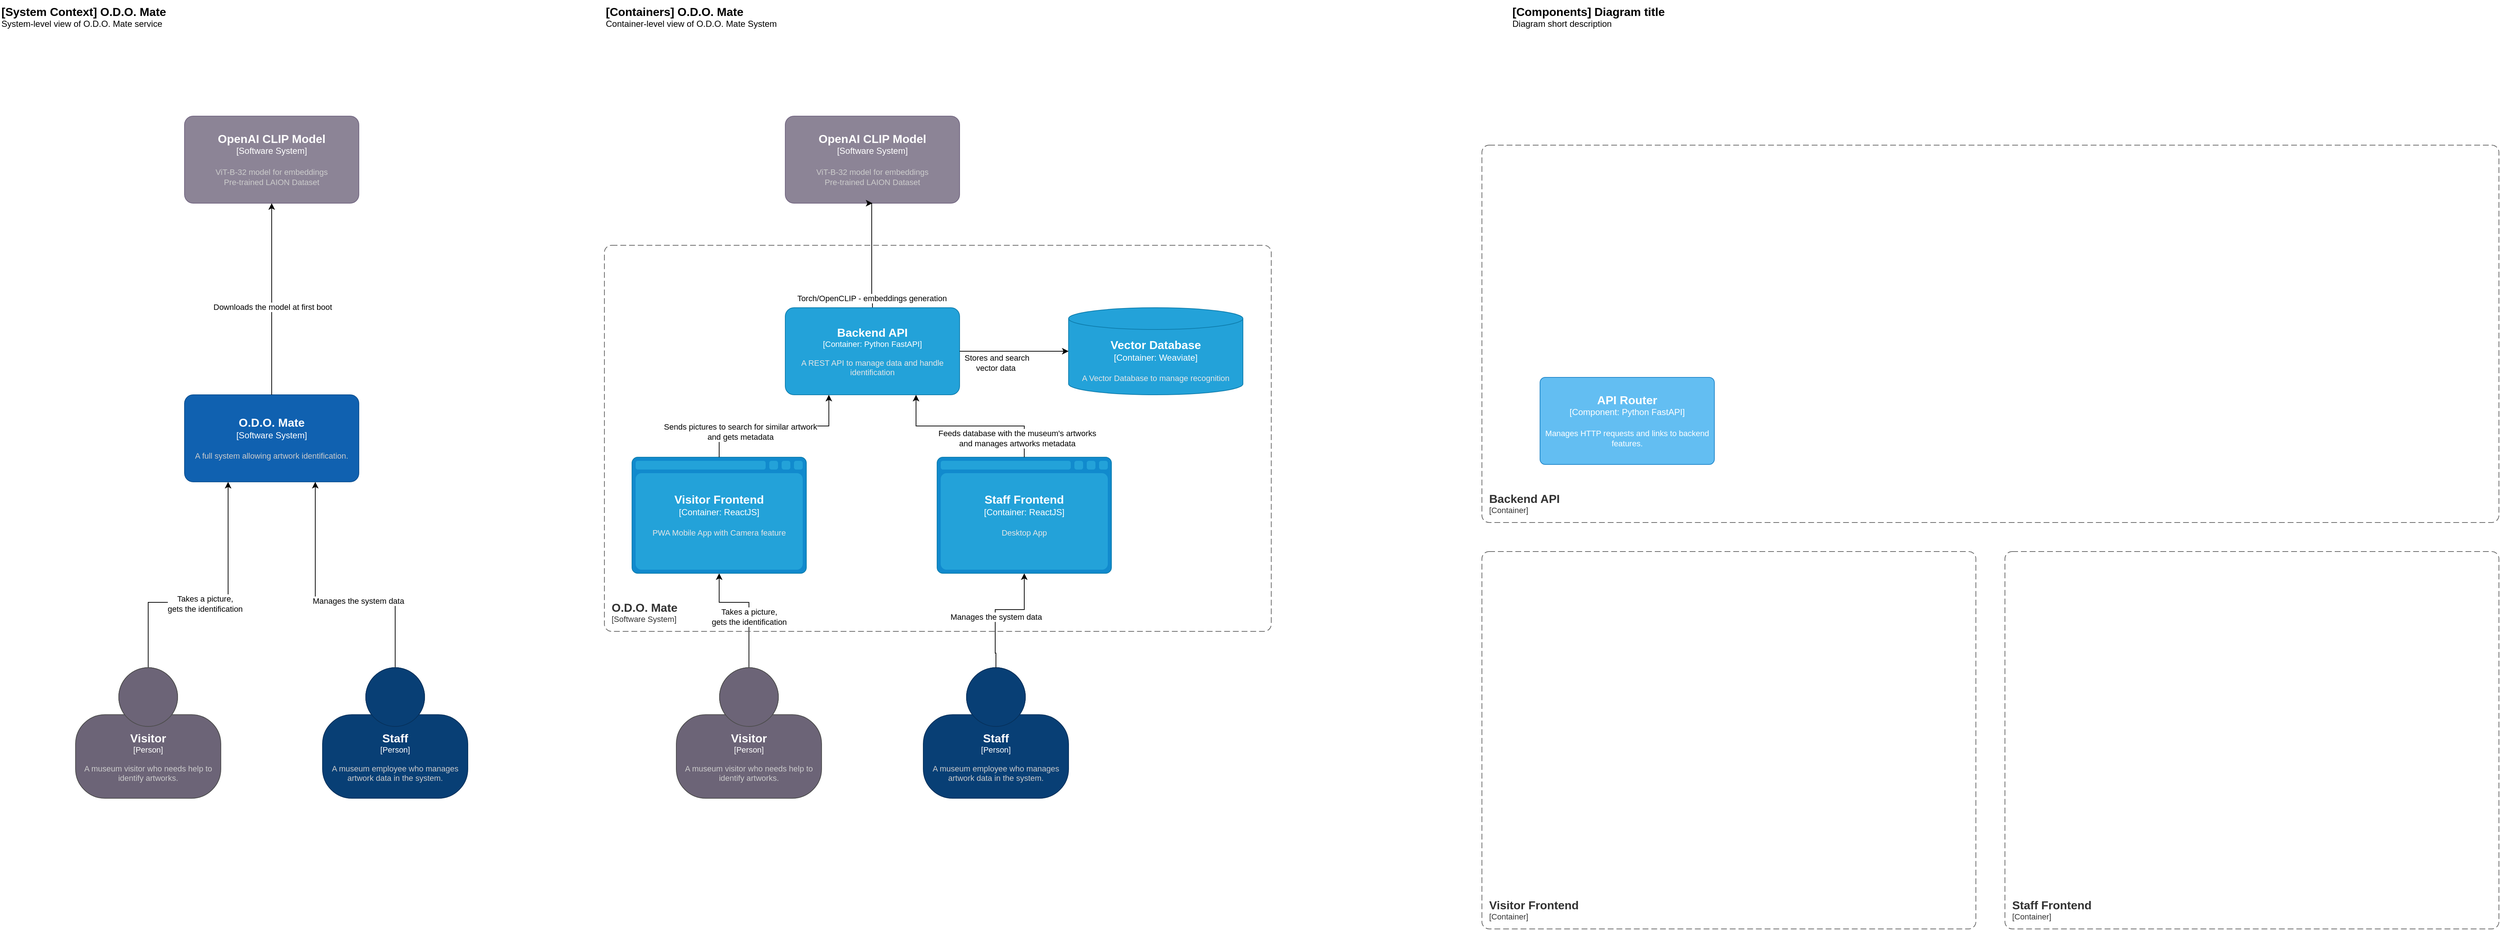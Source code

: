 <mxfile version="27.1.6">
  <diagram name="Page-1" id="TtkMTE1lAu7siFtzl8fd">
    <mxGraphModel dx="1951" dy="1203" grid="1" gridSize="10" guides="1" tooltips="1" connect="1" arrows="1" fold="1" page="1" pageScale="1" pageWidth="827" pageHeight="1169" math="0" shadow="0">
      <root>
        <mxCell id="0" />
        <mxCell id="1" parent="0" />
        <object placeholders="1" c4Name="O.D.O. Mate" c4Type="Software System" c4Description="A full system allowing artwork identification." label="&lt;font style=&quot;font-size: 16px&quot;&gt;&lt;b&gt;%c4Name%&lt;/b&gt;&lt;/font&gt;&lt;div&gt;[%c4Type%]&lt;/div&gt;&lt;br&gt;&lt;div&gt;&lt;font style=&quot;font-size: 11px&quot;&gt;&lt;font color=&quot;#cccccc&quot;&gt;%c4Description%&lt;/font&gt;&lt;/div&gt;" id="3PuK81xwbrDFgbMTrjmL-5">
          <mxCell style="rounded=1;whiteSpace=wrap;html=1;labelBackgroundColor=none;fillColor=#1061B0;fontColor=#ffffff;align=center;arcSize=10;strokeColor=#0D5091;metaEdit=1;resizable=0;points=[[0.25,0,0],[0.5,0,0],[0.75,0,0],[1,0.25,0],[1,0.5,0],[1,0.75,0],[0.75,1,0],[0.5,1,0],[0.25,1,0],[0,0.75,0],[0,0.5,0],[0,0.25,0]];" parent="1" vertex="1">
            <mxGeometry x="294" y="584" width="240" height="120" as="geometry" />
          </mxCell>
        </object>
        <mxCell id="3PuK81xwbrDFgbMTrjmL-6" style="edgeStyle=orthogonalEdgeStyle;rounded=0;orthogonalLoop=1;jettySize=auto;html=1;entryX=0.25;entryY=1;entryDx=0;entryDy=0;entryPerimeter=0;exitX=0.5;exitY=0;exitDx=0;exitDy=0;exitPerimeter=0;" parent="1" source="3PuK81xwbrDFgbMTrjmL-36" target="3PuK81xwbrDFgbMTrjmL-5" edge="1">
          <mxGeometry relative="1" as="geometry">
            <mxPoint x="270" y="810" as="sourcePoint" />
            <Array as="points">
              <mxPoint x="244" y="870" />
              <mxPoint x="354" y="870" />
            </Array>
          </mxGeometry>
        </mxCell>
        <mxCell id="3PuK81xwbrDFgbMTrjmL-7" value="Takes a picture,&lt;div&gt;gets the identification&lt;/div&gt;" style="edgeLabel;html=1;align=center;verticalAlign=middle;resizable=0;points=[];" parent="3PuK81xwbrDFgbMTrjmL-6" vertex="1" connectable="0">
          <mxGeometry x="-0.086" y="-2" relative="1" as="geometry">
            <mxPoint as="offset" />
          </mxGeometry>
        </mxCell>
        <mxCell id="3PuK81xwbrDFgbMTrjmL-8" style="edgeStyle=orthogonalEdgeStyle;rounded=0;orthogonalLoop=1;jettySize=auto;html=1;entryX=0.75;entryY=1;entryDx=0;entryDy=0;entryPerimeter=0;exitX=0.5;exitY=0;exitDx=0;exitDy=0;exitPerimeter=0;" parent="1" source="3PuK81xwbrDFgbMTrjmL-35" target="3PuK81xwbrDFgbMTrjmL-5" edge="1">
          <mxGeometry relative="1" as="geometry">
            <mxPoint x="590" y="830" as="sourcePoint" />
            <Array as="points">
              <mxPoint x="584" y="870" />
              <mxPoint x="474" y="870" />
            </Array>
          </mxGeometry>
        </mxCell>
        <mxCell id="3PuK81xwbrDFgbMTrjmL-9" value="Manages the system data" style="edgeLabel;html=1;align=center;verticalAlign=middle;resizable=0;points=[];" parent="3PuK81xwbrDFgbMTrjmL-8" vertex="1" connectable="0">
          <mxGeometry x="-0.226" y="-2" relative="1" as="geometry">
            <mxPoint as="offset" />
          </mxGeometry>
        </mxCell>
        <object placeholders="1" c4Name="Staff" c4Type="Person" c4Description="A museum employee who manages artwork data in the system." label="&lt;font style=&quot;font-size: 16px&quot;&gt;&lt;b&gt;%c4Name%&lt;/b&gt;&lt;/font&gt;&lt;div&gt;[%c4Type%]&lt;/div&gt;&lt;br&gt;&lt;div&gt;&lt;font style=&quot;font-size: 11px&quot;&gt;&lt;font color=&quot;#cccccc&quot;&gt;%c4Description%&lt;/font&gt;&lt;/div&gt;" id="3PuK81xwbrDFgbMTrjmL-18">
          <mxCell style="html=1;fontSize=11;dashed=0;whiteSpace=wrap;fillColor=#083F75;strokeColor=#06315C;fontColor=#ffffff;shape=mxgraph.c4.person2;align=center;metaEdit=1;points=[[0.5,0,0],[1,0.5,0],[1,0.75,0],[0.75,1,0],[0.5,1,0],[0.25,1,0],[0,0.75,0],[0,0.5,0]];resizable=0;" parent="1" vertex="1">
            <mxGeometry x="1311" y="960" width="200" height="180" as="geometry" />
          </mxCell>
        </object>
        <mxCell id="3PuK81xwbrDFgbMTrjmL-20" style="edgeStyle=orthogonalEdgeStyle;rounded=0;orthogonalLoop=1;jettySize=auto;html=1;exitX=0.5;exitY=0;exitDx=0;exitDy=0;exitPerimeter=0;entryX=0.5;entryY=1;entryDx=0;entryDy=0;entryPerimeter=0;" parent="1" source="3PuK81xwbrDFgbMTrjmL-34" target="3PuK81xwbrDFgbMTrjmL-32" edge="1">
          <mxGeometry relative="1" as="geometry">
            <mxPoint x="950" y="950" as="sourcePoint" />
            <mxPoint x="920" y="950" as="targetPoint" />
            <Array as="points">
              <mxPoint x="1071" y="870" />
              <mxPoint x="1030" y="870" />
            </Array>
          </mxGeometry>
        </mxCell>
        <mxCell id="3PuK81xwbrDFgbMTrjmL-21" value="Takes a picture,&lt;div&gt;gets the identification&lt;/div&gt;" style="edgeLabel;html=1;align=center;verticalAlign=middle;resizable=0;points=[];" parent="3PuK81xwbrDFgbMTrjmL-20" vertex="1" connectable="0">
          <mxGeometry x="-0.086" y="-2" relative="1" as="geometry">
            <mxPoint x="-2" y="8" as="offset" />
          </mxGeometry>
        </mxCell>
        <mxCell id="3PuK81xwbrDFgbMTrjmL-22" style="edgeStyle=orthogonalEdgeStyle;rounded=0;orthogonalLoop=1;jettySize=auto;html=1;exitX=0.5;exitY=0;exitDx=0;exitDy=0;exitPerimeter=0;entryX=0.5;entryY=1;entryDx=0;entryDy=0;entryPerimeter=0;" parent="1" source="3PuK81xwbrDFgbMTrjmL-18" target="3PuK81xwbrDFgbMTrjmL-37" edge="1">
          <mxGeometry relative="1" as="geometry">
            <mxPoint x="1301" y="704" as="targetPoint" />
            <Array as="points">
              <mxPoint x="1411" y="940" />
              <mxPoint x="1410" y="940" />
              <mxPoint x="1410" y="880" />
              <mxPoint x="1450" y="880" />
            </Array>
          </mxGeometry>
        </mxCell>
        <mxCell id="3PuK81xwbrDFgbMTrjmL-23" value="Manages the system data" style="edgeLabel;html=1;align=center;verticalAlign=middle;resizable=0;points=[];" parent="3PuK81xwbrDFgbMTrjmL-22" vertex="1" connectable="0">
          <mxGeometry x="-0.226" y="-2" relative="1" as="geometry">
            <mxPoint x="-1" y="-5" as="offset" />
          </mxGeometry>
        </mxCell>
        <object placeholders="1" c4Name="OpenAI CLIP Model" c4Type="Software System" c4Description="ViT-B-32 model for embeddings&#xa;Pre-trained LAION Dataset" label="&lt;font style=&quot;font-size: 16px&quot;&gt;&lt;b&gt;%c4Name%&lt;/b&gt;&lt;/font&gt;&lt;div&gt;[%c4Type%]&lt;/div&gt;&lt;br&gt;&lt;div&gt;&lt;font style=&quot;font-size: 11px&quot;&gt;&lt;font color=&quot;#cccccc&quot;&gt;%c4Description%&lt;/font&gt;&lt;/div&gt;" id="3PuK81xwbrDFgbMTrjmL-24">
          <mxCell style="rounded=1;whiteSpace=wrap;html=1;labelBackgroundColor=none;fillColor=#8C8496;fontColor=#ffffff;align=center;arcSize=10;strokeColor=#736782;metaEdit=1;resizable=0;points=[[0.25,0,0],[0.5,0,0],[0.75,0,0],[1,0.25,0],[1,0.5,0],[1,0.75,0],[0.75,1,0],[0.5,1,0],[0.25,1,0],[0,0.75,0],[0,0.5,0],[0,0.25,0]];" parent="1" vertex="1">
            <mxGeometry x="294" y="200" width="240" height="120" as="geometry" />
          </mxCell>
        </object>
        <mxCell id="3PuK81xwbrDFgbMTrjmL-26" style="edgeStyle=orthogonalEdgeStyle;rounded=0;orthogonalLoop=1;jettySize=auto;html=1;exitX=0.5;exitY=0;exitDx=0;exitDy=0;exitPerimeter=0;entryX=0.5;entryY=1;entryDx=0;entryDy=0;entryPerimeter=0;" parent="1" source="3PuK81xwbrDFgbMTrjmL-5" target="3PuK81xwbrDFgbMTrjmL-24" edge="1">
          <mxGeometry relative="1" as="geometry" />
        </mxCell>
        <mxCell id="3PuK81xwbrDFgbMTrjmL-27" value="Downloads the model at first boot" style="edgeLabel;html=1;align=center;verticalAlign=middle;resizable=0;points=[];" parent="3PuK81xwbrDFgbMTrjmL-26" vertex="1" connectable="0">
          <mxGeometry x="-0.079" y="-1" relative="1" as="geometry">
            <mxPoint as="offset" />
          </mxGeometry>
        </mxCell>
        <object placeholders="1" c4Name="OpenAI CLIP Model" c4Type="Software System" c4Description="ViT-B-32 model for embeddings&#xa;Pre-trained LAION Dataset" label="&lt;font style=&quot;font-size: 16px&quot;&gt;&lt;b&gt;%c4Name%&lt;/b&gt;&lt;/font&gt;&lt;div&gt;[%c4Type%]&lt;/div&gt;&lt;br&gt;&lt;div&gt;&lt;font style=&quot;font-size: 11px&quot;&gt;&lt;font color=&quot;#cccccc&quot;&gt;%c4Description%&lt;/font&gt;&lt;/div&gt;" id="3PuK81xwbrDFgbMTrjmL-28">
          <mxCell style="rounded=1;whiteSpace=wrap;html=1;labelBackgroundColor=none;fillColor=#8C8496;fontColor=#ffffff;align=center;arcSize=10;strokeColor=#736782;metaEdit=1;resizable=0;points=[[0.25,0,0],[0.5,0,0],[0.75,0,0],[1,0.25,0],[1,0.5,0],[1,0.75,0],[0.75,1,0],[0.5,1,0],[0.25,1,0],[0,0.75,0],[0,0.5,0],[0,0.25,0]];" parent="1" vertex="1">
            <mxGeometry x="1121" y="200" width="240" height="120" as="geometry" />
          </mxCell>
        </object>
        <mxCell id="3PuK81xwbrDFgbMTrjmL-29" style="edgeStyle=orthogonalEdgeStyle;rounded=0;orthogonalLoop=1;jettySize=auto;html=1;entryX=0.5;entryY=1;entryDx=0;entryDy=0;entryPerimeter=0;exitX=0.5;exitY=0;exitDx=0;exitDy=0;exitPerimeter=0;" parent="1" source="3PuK81xwbrDFgbMTrjmL-38" target="3PuK81xwbrDFgbMTrjmL-28" edge="1">
          <mxGeometry relative="1" as="geometry">
            <mxPoint x="930" y="584" as="sourcePoint" />
            <mxPoint x="520" y="560" as="targetPoint" />
            <Array as="points">
              <mxPoint x="1241" y="450" />
              <mxPoint x="1240" y="420" />
            </Array>
          </mxGeometry>
        </mxCell>
        <mxCell id="3PuK81xwbrDFgbMTrjmL-30" value="Torch/OpenCLIP - embeddings generation" style="edgeLabel;html=1;align=center;verticalAlign=middle;resizable=0;points=[];" parent="3PuK81xwbrDFgbMTrjmL-29" vertex="1" connectable="0">
          <mxGeometry x="-0.079" y="-1" relative="1" as="geometry">
            <mxPoint x="-1" y="53" as="offset" />
          </mxGeometry>
        </mxCell>
        <object placeholders="1" c4Name="O.D.O. Mate" c4Type="SystemScopeBoundary" c4Application="Software System" label="&lt;font style=&quot;font-size: 16px&quot;&gt;&lt;b&gt;&lt;div style=&quot;text-align: left&quot;&gt;%c4Name%&lt;/div&gt;&lt;/b&gt;&lt;/font&gt;&lt;div style=&quot;text-align: left&quot;&gt;[%c4Application%]&lt;/div&gt;" id="3PuK81xwbrDFgbMTrjmL-31">
          <mxCell style="rounded=1;fontSize=11;whiteSpace=wrap;html=1;dashed=1;arcSize=20;fillColor=none;strokeColor=#666666;fontColor=#333333;labelBackgroundColor=none;align=left;verticalAlign=bottom;labelBorderColor=none;spacingTop=0;spacing=10;dashPattern=8 4;metaEdit=1;rotatable=0;perimeter=rectanglePerimeter;noLabel=0;labelPadding=0;allowArrows=0;connectable=0;expand=0;recursiveResize=0;editable=1;pointerEvents=0;absoluteArcSize=1;points=[[0.25,0,0],[0.5,0,0],[0.75,0,0],[1,0.25,0],[1,0.5,0],[1,0.75,0],[0.75,1,0],[0.5,1,0],[0.25,1,0],[0,0.75,0],[0,0.5,0],[0,0.25,0]];" parent="1" vertex="1">
            <mxGeometry x="872" y="378" width="918" height="532" as="geometry" />
          </mxCell>
        </object>
        <object placeholders="1" c4Name="Visitor Frontend" c4Type="Container" c4Technology="ReactJS" c4Description="PWA Mobile App with Camera feature" label="&lt;font style=&quot;font-size: 16px&quot;&gt;&lt;b&gt;%c4Name%&lt;/b&gt;&lt;/font&gt;&lt;div&gt;[%c4Type%:&amp;nbsp;%c4Technology%]&lt;/div&gt;&lt;br&gt;&lt;div&gt;&lt;font style=&quot;font-size: 11px&quot;&gt;&lt;font color=&quot;#E6E6E6&quot;&gt;%c4Description%&lt;/font&gt;&lt;/div&gt;" id="3PuK81xwbrDFgbMTrjmL-32">
          <mxCell style="shape=mxgraph.c4.webBrowserContainer2;whiteSpace=wrap;html=1;boundedLbl=1;rounded=0;labelBackgroundColor=none;strokeColor=#118ACD;fillColor=#23A2D9;strokeColor=#118ACD;strokeColor2=#0E7DAD;fontSize=12;fontColor=#ffffff;align=center;metaEdit=1;points=[[0.5,0,0],[1,0.25,0],[1,0.5,0],[1,0.75,0],[0.5,1,0],[0,0.75,0],[0,0.5,0],[0,0.25,0]];resizable=0;" parent="1" vertex="1">
            <mxGeometry x="910" y="670" width="240" height="160" as="geometry" />
          </mxCell>
        </object>
        <object placeholders="1" c4Name="Visitor" c4Type="Person" c4Description="A museum visitor who needs help to identify artworks." label="&lt;font style=&quot;font-size: 16px&quot;&gt;&lt;b&gt;%c4Name%&lt;/b&gt;&lt;/font&gt;&lt;div&gt;[%c4Type%]&lt;/div&gt;&lt;br&gt;&lt;div&gt;&lt;font style=&quot;font-size: 11px&quot;&gt;&lt;font color=&quot;#cccccc&quot;&gt;%c4Description%&lt;/font&gt;&lt;/div&gt;" id="3PuK81xwbrDFgbMTrjmL-34">
          <mxCell style="html=1;fontSize=11;dashed=0;whiteSpace=wrap;fillColor=#6C6477;strokeColor=#4D4D4D;fontColor=#ffffff;shape=mxgraph.c4.person2;align=center;metaEdit=1;points=[[0.5,0,0],[1,0.5,0],[1,0.75,0],[0.75,1,0],[0.5,1,0],[0.25,1,0],[0,0.75,0],[0,0.5,0]];resizable=0;" parent="1" vertex="1">
            <mxGeometry x="971" y="960" width="200" height="180" as="geometry" />
          </mxCell>
        </object>
        <object placeholders="1" c4Name="Staff" c4Type="Person" c4Description="A museum employee who manages artwork data in the system." label="&lt;font style=&quot;font-size: 16px&quot;&gt;&lt;b&gt;%c4Name%&lt;/b&gt;&lt;/font&gt;&lt;div&gt;[%c4Type%]&lt;/div&gt;&lt;br&gt;&lt;div&gt;&lt;font style=&quot;font-size: 11px&quot;&gt;&lt;font color=&quot;#cccccc&quot;&gt;%c4Description%&lt;/font&gt;&lt;/div&gt;" id="3PuK81xwbrDFgbMTrjmL-35">
          <mxCell style="html=1;fontSize=11;dashed=0;whiteSpace=wrap;fillColor=#083F75;strokeColor=#06315C;fontColor=#ffffff;shape=mxgraph.c4.person2;align=center;metaEdit=1;points=[[0.5,0,0],[1,0.5,0],[1,0.75,0],[0.75,1,0],[0.5,1,0],[0.25,1,0],[0,0.75,0],[0,0.5,0]];resizable=0;" parent="1" vertex="1">
            <mxGeometry x="484" y="960" width="200" height="180" as="geometry" />
          </mxCell>
        </object>
        <object placeholders="1" c4Name="Visitor" c4Type="Person" c4Description="A museum visitor who needs help to identify artworks." label="&lt;font style=&quot;font-size: 16px&quot;&gt;&lt;b&gt;%c4Name%&lt;/b&gt;&lt;/font&gt;&lt;div&gt;[%c4Type%]&lt;/div&gt;&lt;br&gt;&lt;div&gt;&lt;font style=&quot;font-size: 11px&quot;&gt;&lt;font color=&quot;#cccccc&quot;&gt;%c4Description%&lt;/font&gt;&lt;/div&gt;" id="3PuK81xwbrDFgbMTrjmL-36">
          <mxCell style="html=1;fontSize=11;dashed=0;whiteSpace=wrap;fillColor=#6C6477;strokeColor=#4D4D4D;fontColor=#ffffff;shape=mxgraph.c4.person2;align=center;metaEdit=1;points=[[0.5,0,0],[1,0.5,0],[1,0.75,0],[0.75,1,0],[0.5,1,0],[0.25,1,0],[0,0.75,0],[0,0.5,0]];resizable=0;" parent="1" vertex="1">
            <mxGeometry x="144" y="960" width="200" height="180" as="geometry" />
          </mxCell>
        </object>
        <object placeholders="1" c4Name="Staff Frontend" c4Type="Container" c4Technology="ReactJS" c4Description="Desktop App" label="&lt;font style=&quot;font-size: 16px&quot;&gt;&lt;b&gt;%c4Name%&lt;/b&gt;&lt;/font&gt;&lt;div&gt;[%c4Type%:&amp;nbsp;%c4Technology%]&lt;/div&gt;&lt;br&gt;&lt;div&gt;&lt;font style=&quot;font-size: 11px&quot;&gt;&lt;font color=&quot;#E6E6E6&quot;&gt;%c4Description%&lt;/font&gt;&lt;/div&gt;" id="3PuK81xwbrDFgbMTrjmL-37">
          <mxCell style="shape=mxgraph.c4.webBrowserContainer2;whiteSpace=wrap;html=1;boundedLbl=1;rounded=0;labelBackgroundColor=none;strokeColor=#118ACD;fillColor=#23A2D9;strokeColor=#118ACD;strokeColor2=#0E7DAD;fontSize=12;fontColor=#ffffff;align=center;metaEdit=1;points=[[0.5,0,0],[1,0.25,0],[1,0.5,0],[1,0.75,0],[0.5,1,0],[0,0.75,0],[0,0.5,0],[0,0.25,0]];resizable=0;" parent="1" vertex="1">
            <mxGeometry x="1330" y="670" width="240" height="160" as="geometry" />
          </mxCell>
        </object>
        <object placeholders="1" c4Name="Backend API" c4Type="Container" c4Technology="Python FastAPI" c4Description="A REST API to manage data and handle identification" label="&lt;font style=&quot;font-size: 16px&quot;&gt;&lt;b&gt;%c4Name%&lt;/b&gt;&lt;/font&gt;&lt;div&gt;[%c4Type%: %c4Technology%]&lt;/div&gt;&lt;br&gt;&lt;div&gt;&lt;font style=&quot;font-size: 11px&quot;&gt;&lt;font color=&quot;#E6E6E6&quot;&gt;%c4Description%&lt;/font&gt;&lt;/div&gt;" id="3PuK81xwbrDFgbMTrjmL-38">
          <mxCell style="rounded=1;whiteSpace=wrap;html=1;fontSize=11;labelBackgroundColor=none;fillColor=#23A2D9;fontColor=#ffffff;align=center;arcSize=10;strokeColor=#0E7DAD;metaEdit=1;resizable=0;points=[[0.25,0,0],[0.5,0,0],[0.75,0,0],[1,0.25,0],[1,0.5,0],[1,0.75,0],[0.75,1,0],[0.5,1,0],[0.25,1,0],[0,0.75,0],[0,0.5,0],[0,0.25,0]];" parent="1" vertex="1">
            <mxGeometry x="1121" y="464" width="240" height="120" as="geometry" />
          </mxCell>
        </object>
        <mxCell id="3PuK81xwbrDFgbMTrjmL-39" style="edgeStyle=orthogonalEdgeStyle;rounded=0;orthogonalLoop=1;jettySize=auto;html=1;exitX=0.5;exitY=0;exitDx=0;exitDy=0;exitPerimeter=0;entryX=0.25;entryY=1;entryDx=0;entryDy=0;entryPerimeter=0;" parent="1" source="3PuK81xwbrDFgbMTrjmL-32" target="3PuK81xwbrDFgbMTrjmL-38" edge="1">
          <mxGeometry relative="1" as="geometry" />
        </mxCell>
        <mxCell id="3PuK81xwbrDFgbMTrjmL-44" value="Sends pictures to search&amp;nbsp;for similar artwork&lt;div&gt;and gets metadata&lt;/div&gt;" style="edgeLabel;html=1;align=center;verticalAlign=middle;resizable=0;points=[];" parent="3PuK81xwbrDFgbMTrjmL-39" vertex="1" connectable="0">
          <mxGeometry x="-0.404" y="1" relative="1" as="geometry">
            <mxPoint x="1" y="9" as="offset" />
          </mxGeometry>
        </mxCell>
        <mxCell id="3PuK81xwbrDFgbMTrjmL-40" style="edgeStyle=orthogonalEdgeStyle;rounded=0;orthogonalLoop=1;jettySize=auto;html=1;exitX=0.5;exitY=0;exitDx=0;exitDy=0;exitPerimeter=0;entryX=0.75;entryY=1;entryDx=0;entryDy=0;entryPerimeter=0;" parent="1" source="3PuK81xwbrDFgbMTrjmL-37" target="3PuK81xwbrDFgbMTrjmL-38" edge="1">
          <mxGeometry relative="1" as="geometry" />
        </mxCell>
        <object placeholders="1" c4Name="Vector Database" c4Type="Container" c4Technology="Weaviate" c4Description="A Vector Database to manage recognition" label="&lt;font style=&quot;font-size: 16px&quot;&gt;&lt;b&gt;%c4Name%&lt;/b&gt;&lt;/font&gt;&lt;div&gt;[%c4Type%:&amp;nbsp;%c4Technology%]&lt;/div&gt;&lt;br&gt;&lt;div&gt;&lt;font style=&quot;font-size: 11px&quot;&gt;&lt;font color=&quot;#E6E6E6&quot;&gt;%c4Description%&lt;/font&gt;&lt;/div&gt;" id="3PuK81xwbrDFgbMTrjmL-41">
          <mxCell style="shape=cylinder3;size=15;whiteSpace=wrap;html=1;boundedLbl=1;rounded=0;labelBackgroundColor=none;fillColor=#23A2D9;fontSize=12;fontColor=#ffffff;align=center;strokeColor=#0E7DAD;metaEdit=1;points=[[0.5,0,0],[1,0.25,0],[1,0.5,0],[1,0.75,0],[0.5,1,0],[0,0.75,0],[0,0.5,0],[0,0.25,0]];resizable=0;" parent="1" vertex="1">
            <mxGeometry x="1511" y="464" width="240" height="120" as="geometry" />
          </mxCell>
        </object>
        <mxCell id="3PuK81xwbrDFgbMTrjmL-42" style="edgeStyle=orthogonalEdgeStyle;rounded=0;orthogonalLoop=1;jettySize=auto;html=1;exitX=1;exitY=0.5;exitDx=0;exitDy=0;exitPerimeter=0;entryX=0;entryY=0.5;entryDx=0;entryDy=0;entryPerimeter=0;" parent="1" source="3PuK81xwbrDFgbMTrjmL-38" target="3PuK81xwbrDFgbMTrjmL-41" edge="1">
          <mxGeometry relative="1" as="geometry" />
        </mxCell>
        <mxCell id="3PuK81xwbrDFgbMTrjmL-43" value="Stores and search&lt;br&gt;&lt;span style=&quot;background-color: light-dark(#ffffff, var(--ge-dark-color, #121212)); color: light-dark(rgb(0, 0, 0), rgb(255, 255, 255));&quot;&gt;vector data&amp;nbsp;&lt;/span&gt;" style="edgeLabel;html=1;align=center;verticalAlign=middle;resizable=0;points=[];" parent="3PuK81xwbrDFgbMTrjmL-42" vertex="1" connectable="0">
          <mxGeometry x="-0.636" y="-2" relative="1" as="geometry">
            <mxPoint x="23" y="14" as="offset" />
          </mxGeometry>
        </mxCell>
        <mxCell id="3PuK81xwbrDFgbMTrjmL-45" value="Feeds database with the museum&#39;s artworks&lt;div&gt;and manages artworks metadata&lt;/div&gt;" style="edgeLabel;html=1;align=center;verticalAlign=middle;resizable=0;points=[];" parent="1" vertex="1" connectable="0">
          <mxGeometry x="1440" y="644" as="geometry" />
        </mxCell>
        <object placeholders="1" c4Name="[System Context] O.D.O. Mate" c4Type="ContainerScopeBoundary" c4Description="System-level view of O.D.O. Mate service" label="&lt;font style=&quot;font-size: 16px&quot;&gt;&lt;b&gt;&lt;div style=&quot;text-align: left&quot;&gt;%c4Name%&lt;/div&gt;&lt;/b&gt;&lt;/font&gt;&lt;div style=&quot;text-align: left&quot;&gt;%c4Description%&lt;/div&gt;" id="AUkX_5J7h-wqdhCVceC--1">
          <mxCell style="text;html=1;strokeColor=none;fillColor=none;align=left;verticalAlign=top;whiteSpace=wrap;rounded=0;metaEdit=1;allowArrows=0;resizable=1;rotatable=0;connectable=0;recursiveResize=0;expand=0;pointerEvents=0;points=[[0.25,0,0],[0.5,0,0],[0.75,0,0],[1,0.25,0],[1,0.5,0],[1,0.75,0],[0.75,1,0],[0.5,1,0],[0.25,1,0],[0,0.75,0],[0,0.5,0],[0,0.25,0]];" vertex="1" parent="1">
            <mxGeometry x="40" y="40" width="260" height="40" as="geometry" />
          </mxCell>
        </object>
        <object placeholders="1" c4Name="[Containers] O.D.O. Mate" c4Type="ContainerDiagramTitle" c4Description="Container-level view of O.D.O. Mate System" label="&lt;font style=&quot;font-size: 16px&quot;&gt;&lt;b&gt;&lt;div style=&quot;text-align: left&quot;&gt;%c4Name%&lt;/div&gt;&lt;/b&gt;&lt;/font&gt;&lt;div style=&quot;text-align: left&quot;&gt;%c4Description%&lt;/div&gt;" id="AUkX_5J7h-wqdhCVceC--2">
          <mxCell style="text;html=1;strokeColor=none;fillColor=none;align=left;verticalAlign=top;whiteSpace=wrap;rounded=0;metaEdit=1;allowArrows=0;resizable=1;rotatable=0;connectable=0;recursiveResize=0;expand=0;pointerEvents=0;points=[[0.25,0,0],[0.5,0,0],[0.75,0,0],[1,0.25,0],[1,0.5,0],[1,0.75,0],[0.75,1,0],[0.5,1,0],[0.25,1,0],[0,0.75,0],[0,0.5,0],[0,0.25,0]];" vertex="1" parent="1">
            <mxGeometry x="872" y="40" width="260" height="40" as="geometry" />
          </mxCell>
        </object>
        <object placeholders="1" c4Name="[Components] Diagram title" c4Type="ContainerDiagramTitle" c4Description="Diagram short description" label="&lt;font style=&quot;font-size: 16px&quot;&gt;&lt;b&gt;&lt;div style=&quot;text-align: left&quot;&gt;%c4Name%&lt;/div&gt;&lt;/b&gt;&lt;/font&gt;&lt;div style=&quot;text-align: left&quot;&gt;%c4Description%&lt;/div&gt;" id="AUkX_5J7h-wqdhCVceC--3">
          <mxCell style="text;html=1;strokeColor=none;fillColor=none;align=left;verticalAlign=top;whiteSpace=wrap;rounded=0;metaEdit=1;allowArrows=0;resizable=1;rotatable=0;connectable=0;recursiveResize=0;expand=0;pointerEvents=0;points=[[0.25,0,0],[0.5,0,0],[0.75,0,0],[1,0.25,0],[1,0.5,0],[1,0.75,0],[0.75,1,0],[0.5,1,0],[0.25,1,0],[0,0.75,0],[0,0.5,0],[0,0.25,0]];" vertex="1" parent="1">
            <mxGeometry x="2120" y="40" width="260" height="40" as="geometry" />
          </mxCell>
        </object>
        <object placeholders="1" c4Name="Backend API" c4Type="ContainerScopeBoundary" c4Application="Container" label="&lt;font style=&quot;font-size: 16px&quot;&gt;&lt;b&gt;&lt;div style=&quot;text-align: left&quot;&gt;%c4Name%&lt;/div&gt;&lt;/b&gt;&lt;/font&gt;&lt;div style=&quot;text-align: left&quot;&gt;[%c4Application%]&lt;/div&gt;" id="AUkX_5J7h-wqdhCVceC--4">
          <mxCell style="rounded=1;fontSize=11;whiteSpace=wrap;html=1;dashed=1;arcSize=20;fillColor=none;strokeColor=#666666;fontColor=#333333;labelBackgroundColor=none;align=left;verticalAlign=bottom;labelBorderColor=none;spacingTop=0;spacing=10;dashPattern=8 4;metaEdit=1;rotatable=0;perimeter=rectanglePerimeter;noLabel=0;labelPadding=0;allowArrows=0;connectable=0;expand=0;recursiveResize=0;editable=1;pointerEvents=0;absoluteArcSize=1;points=[[0.25,0,0],[0.5,0,0],[0.75,0,0],[1,0.25,0],[1,0.5,0],[1,0.75,0],[0.75,1,0],[0.5,1,0],[0.25,1,0],[0,0.75,0],[0,0.5,0],[0,0.25,0]];" vertex="1" parent="1">
            <mxGeometry x="2080" y="240" width="1400" height="520" as="geometry" />
          </mxCell>
        </object>
        <object placeholders="1" c4Name="Visitor Frontend" c4Type="ContainerScopeBoundary" c4Application="Container" label="&lt;font style=&quot;font-size: 16px&quot;&gt;&lt;b&gt;&lt;div style=&quot;text-align: left&quot;&gt;%c4Name%&lt;/div&gt;&lt;/b&gt;&lt;/font&gt;&lt;div style=&quot;text-align: left&quot;&gt;[%c4Application%]&lt;/div&gt;" id="AUkX_5J7h-wqdhCVceC--5">
          <mxCell style="rounded=1;fontSize=11;whiteSpace=wrap;html=1;dashed=1;arcSize=20;fillColor=none;strokeColor=#666666;fontColor=#333333;labelBackgroundColor=none;align=left;verticalAlign=bottom;labelBorderColor=none;spacingTop=0;spacing=10;dashPattern=8 4;metaEdit=1;rotatable=0;perimeter=rectanglePerimeter;noLabel=0;labelPadding=0;allowArrows=0;connectable=0;expand=0;recursiveResize=0;editable=1;pointerEvents=0;absoluteArcSize=1;points=[[0.25,0,0],[0.5,0,0],[0.75,0,0],[1,0.25,0],[1,0.5,0],[1,0.75,0],[0.75,1,0],[0.5,1,0],[0.25,1,0],[0,0.75,0],[0,0.5,0],[0,0.25,0]];" vertex="1" parent="1">
            <mxGeometry x="2080" y="800" width="680" height="520" as="geometry" />
          </mxCell>
        </object>
        <object placeholders="1" c4Name="Staff Frontend" c4Type="ContainerScopeBoundary" c4Application="Container" label="&lt;font style=&quot;font-size: 16px&quot;&gt;&lt;b&gt;&lt;div style=&quot;text-align: left&quot;&gt;%c4Name%&lt;/div&gt;&lt;/b&gt;&lt;/font&gt;&lt;div style=&quot;text-align: left&quot;&gt;[%c4Application%]&lt;/div&gt;" id="AUkX_5J7h-wqdhCVceC--6">
          <mxCell style="rounded=1;fontSize=11;whiteSpace=wrap;html=1;dashed=1;arcSize=20;fillColor=none;strokeColor=#666666;fontColor=#333333;labelBackgroundColor=none;align=left;verticalAlign=bottom;labelBorderColor=none;spacingTop=0;spacing=10;dashPattern=8 4;metaEdit=1;rotatable=0;perimeter=rectanglePerimeter;noLabel=0;labelPadding=0;allowArrows=0;connectable=0;expand=0;recursiveResize=0;editable=1;pointerEvents=0;absoluteArcSize=1;points=[[0.25,0,0],[0.5,0,0],[0.75,0,0],[1,0.25,0],[1,0.5,0],[1,0.75,0],[0.75,1,0],[0.5,1,0],[0.25,1,0],[0,0.75,0],[0,0.5,0],[0,0.25,0]];" vertex="1" parent="1">
            <mxGeometry x="2800" y="800" width="680" height="520" as="geometry" />
          </mxCell>
        </object>
        <object placeholders="1" c4Name="API Router" c4Type="Component" c4Technology="Python FastAPI" c4Description="Manages HTTP requests and links to backend features." label="&lt;font style=&quot;font-size: 16px&quot;&gt;&lt;b&gt;%c4Name%&lt;/b&gt;&lt;/font&gt;&lt;div&gt;[%c4Type%: %c4Technology%]&lt;/div&gt;&lt;br&gt;&lt;div&gt;&lt;font style=&quot;font-size: 11px&quot;&gt;%c4Description%&lt;/font&gt;&lt;/div&gt;" id="AUkX_5J7h-wqdhCVceC--7">
          <mxCell style="rounded=1;whiteSpace=wrap;html=1;labelBackgroundColor=none;fillColor=#63BEF2;fontColor=#ffffff;align=center;arcSize=6;strokeColor=#2086C9;metaEdit=1;resizable=0;points=[[0.25,0,0],[0.5,0,0],[0.75,0,0],[1,0.25,0],[1,0.5,0],[1,0.75,0],[0.75,1,0],[0.5,1,0],[0.25,1,0],[0,0.75,0],[0,0.5,0],[0,0.25,0]];" vertex="1" parent="1">
            <mxGeometry x="2160" y="560" width="240" height="120" as="geometry" />
          </mxCell>
        </object>
      </root>
    </mxGraphModel>
  </diagram>
</mxfile>
